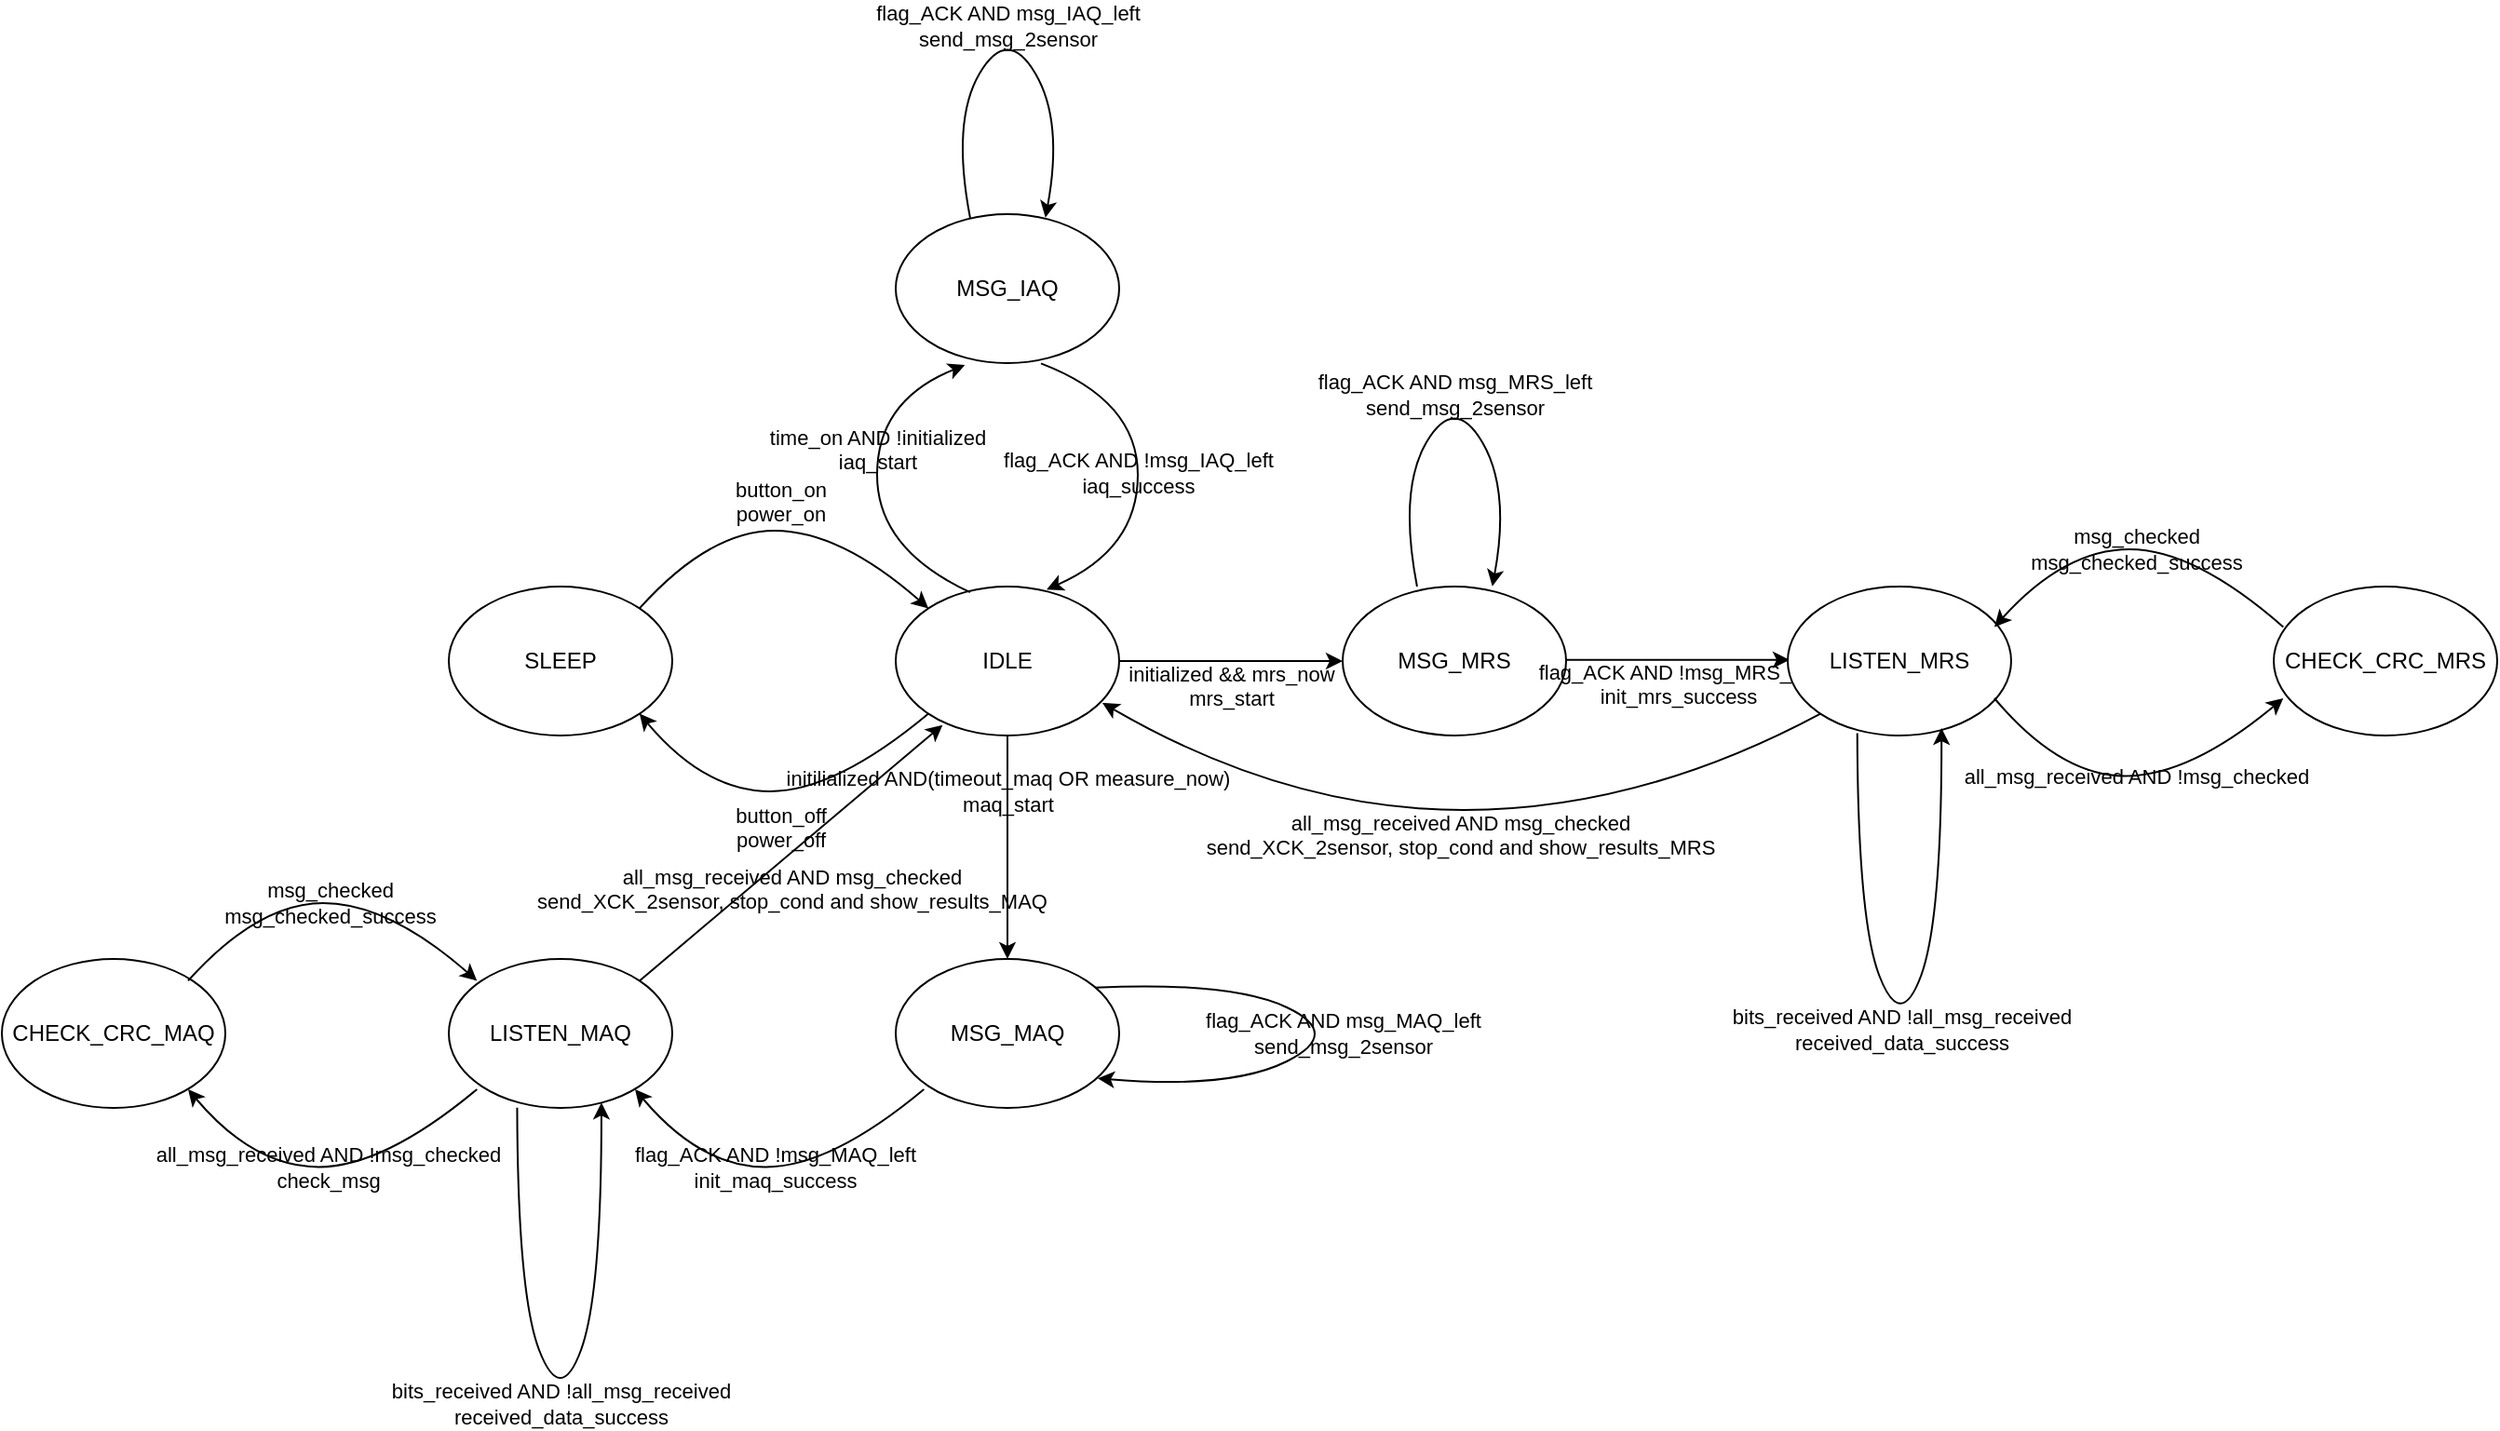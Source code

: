 <mxfile version="13.1.1" type="google"><diagram id="xmG_391eicdIHBzz3NUD" name="Page-1"><mxGraphModel dx="1944" dy="1054" grid="1" gridSize="10" guides="1" tooltips="1" connect="1" arrows="1" fold="1" page="1" pageScale="1" pageWidth="827" pageHeight="1169" math="0" shadow="0"><root><mxCell id="0"/><mxCell id="1" parent="0"/><mxCell id="2yx_JrIx052W6-UXu50i-2" value="SLEEP" style="ellipse;whiteSpace=wrap;html=1;" parent="1" vertex="1"><mxGeometry x="80" y="320" width="120" height="80" as="geometry"/></mxCell><mxCell id="2yx_JrIx052W6-UXu50i-3" value="IDLE" style="ellipse;whiteSpace=wrap;html=1;" parent="1" vertex="1"><mxGeometry x="320" y="320" width="120" height="80" as="geometry"/></mxCell><mxCell id="2yx_JrIx052W6-UXu50i-6" value="button_on&lt;br&gt;power_on" style="curved=1;endArrow=classic;html=1;exitX=1;exitY=0;exitDx=0;exitDy=0;entryX=0;entryY=0;entryDx=0;entryDy=0;verticalAlign=bottom;labelBackgroundColor=none;" parent="1" source="2yx_JrIx052W6-UXu50i-2" target="2yx_JrIx052W6-UXu50i-3" edge="1"><mxGeometry width="50" height="50" relative="1" as="geometry"><mxPoint x="210" y="290" as="sourcePoint"/><mxPoint x="260" y="240" as="targetPoint"/><Array as="points"><mxPoint x="220" y="290"/><mxPoint x="290" y="290"/></Array></mxGeometry></mxCell><mxCell id="2yx_JrIx052W6-UXu50i-7" value="button_off&lt;br&gt;power_off" style="curved=1;endArrow=classic;html=1;exitX=0;exitY=1;exitDx=0;exitDy=0;entryX=1;entryY=1;entryDx=0;entryDy=0;verticalAlign=top;labelBackgroundColor=none;" parent="1" source="2yx_JrIx052W6-UXu50i-3" target="2yx_JrIx052W6-UXu50i-2" edge="1"><mxGeometry width="50" height="50" relative="1" as="geometry"><mxPoint x="335.144" y="471.716" as="sourcePoint"/><mxPoint x="179.996" y="471.716" as="targetPoint"/><Array as="points"><mxPoint x="287.57" y="430"/><mxPoint x="217.57" y="430"/></Array></mxGeometry></mxCell><mxCell id="2yx_JrIx052W6-UXu50i-8" value="MSG_IAQ" style="ellipse;whiteSpace=wrap;html=1;" parent="1" vertex="1"><mxGeometry x="320" y="120" width="120" height="80" as="geometry"/></mxCell><mxCell id="2yx_JrIx052W6-UXu50i-10" value="time_on AND !initialized&lt;br&gt;iaq_start" style="curved=1;endArrow=classic;html=1;exitX=0.333;exitY=0.038;exitDx=0;exitDy=0;exitPerimeter=0;entryX=0.31;entryY=1.013;entryDx=0;entryDy=0;entryPerimeter=0;verticalAlign=bottom;labelBackgroundColor=none;" parent="1" source="2yx_JrIx052W6-UXu50i-3" target="2yx_JrIx052W6-UXu50i-8" edge="1"><mxGeometry width="50" height="50" relative="1" as="geometry"><mxPoint x="310" y="210" as="sourcePoint"/><mxPoint x="360" y="160" as="targetPoint"/><Array as="points"><mxPoint x="310" y="300"/><mxPoint x="310" y="220"/></Array></mxGeometry></mxCell><mxCell id="2yx_JrIx052W6-UXu50i-11" value="flag_ACK AND !msg_IAQ_left&lt;br&gt;iaq_success" style="curved=1;endArrow=classic;html=1;exitX=0.65;exitY=1.002;exitDx=0;exitDy=0;exitPerimeter=0;entryX=0.675;entryY=0.02;entryDx=0;entryDy=0;entryPerimeter=0;labelBackgroundColor=none;" parent="1" source="2yx_JrIx052W6-UXu50i-8" target="2yx_JrIx052W6-UXu50i-3" edge="1"><mxGeometry width="50" height="50" relative="1" as="geometry"><mxPoint x="401.02" y="200.0" as="sourcePoint"/><mxPoint x="404.98" y="324.0" as="targetPoint"/><Array as="points"><mxPoint x="450" y="220"/><mxPoint x="450" y="300"/></Array></mxGeometry></mxCell><mxCell id="2yx_JrIx052W6-UXu50i-12" value="flag_ACK AND msg_IAQ_left&lt;br&gt;send_msg_2sensor" style="curved=1;endArrow=classic;html=1;exitX=0.333;exitY=0.038;exitDx=0;exitDy=0;exitPerimeter=0;entryX=0.67;entryY=0.024;entryDx=0;entryDy=0;entryPerimeter=0;labelBackgroundColor=none;" parent="1" target="2yx_JrIx052W6-UXu50i-8" edge="1"><mxGeometry width="50" height="50" relative="1" as="geometry"><mxPoint x="359.96" y="122.0" as="sourcePoint"/><mxPoint x="357.2" y="-2.842e-14" as="targetPoint"/><Array as="points"><mxPoint x="350" y="70"/><mxPoint x="380" y="19"/><mxPoint x="410" y="70"/></Array></mxGeometry></mxCell><mxCell id="2yx_JrIx052W6-UXu50i-14" value="MSG_MAQ" style="ellipse;whiteSpace=wrap;html=1;" parent="1" vertex="1"><mxGeometry x="320" y="520" width="120" height="80" as="geometry"/></mxCell><mxCell id="2yx_JrIx052W6-UXu50i-18" value="flag_ACK AND msg_MAQ_left&lt;br&gt;send_msg_2sensor" style="curved=1;endArrow=classic;html=1;exitX=0.894;exitY=0.192;exitDx=0;exitDy=0;labelBackgroundColor=none;entryX=0.904;entryY=0.801;entryDx=0;entryDy=0;entryPerimeter=0;exitPerimeter=0;" parent="1" source="2yx_JrIx052W6-UXu50i-14" target="2yx_JrIx052W6-UXu50i-14" edge="1"><mxGeometry width="50" height="50" relative="1" as="geometry"><mxPoint x="419.996" y="531.716" as="sourcePoint"/><mxPoint x="458" y="590" as="targetPoint"/><Array as="points"><mxPoint x="500" y="532"/><mxPoint x="560" y="560"/><mxPoint x="500" y="590"/></Array></mxGeometry></mxCell><mxCell id="2yx_JrIx052W6-UXu50i-29" value="LISTEN_MAQ" style="ellipse;whiteSpace=wrap;html=1;" parent="1" vertex="1"><mxGeometry x="80" y="520" width="120" height="80" as="geometry"/></mxCell><mxCell id="2yx_JrIx052W6-UXu50i-30" value="CHECK_CRC_MAQ" style="ellipse;whiteSpace=wrap;html=1;" parent="1" vertex="1"><mxGeometry x="-160" y="520" width="120" height="80" as="geometry"/></mxCell><mxCell id="2yx_JrIx052W6-UXu50i-33" value="all_msg_received AND !msg_checked&lt;br&gt;check_msg" style="curved=1;endArrow=classic;html=1;exitX=0;exitY=1;exitDx=0;exitDy=0;entryX=1;entryY=1;entryDx=0;entryDy=0;labelBackgroundColor=none;" parent="1" edge="1"><mxGeometry width="50" height="50" relative="1" as="geometry"><mxPoint x="95.144" y="590.004" as="sourcePoint"/><mxPoint x="-60.004" y="590.004" as="targetPoint"/><Array as="points"><mxPoint x="45.14" y="631.72"/><mxPoint x="-24.86" y="631.72"/></Array></mxGeometry></mxCell><mxCell id="2yx_JrIx052W6-UXu50i-34" value="msg_checked&lt;br&gt;msg_checked_success" style="curved=1;endArrow=classic;html=1;exitX=1;exitY=0;exitDx=0;exitDy=0;entryX=0;entryY=0;entryDx=0;entryDy=0;labelBackgroundColor=none;" parent="1" edge="1"><mxGeometry width="50" height="50" relative="1" as="geometry"><mxPoint x="-60.004" y="531.716" as="sourcePoint"/><mxPoint x="95.144" y="531.716" as="targetPoint"/><Array as="points"><mxPoint x="-22.43" y="490"/><mxPoint x="47.57" y="490"/></Array></mxGeometry></mxCell><mxCell id="2yx_JrIx052W6-UXu50i-36" value="all_msg_received AND msg_checked&lt;br&gt;send_XCK_2sensor, stop_cond and show_results_MAQ" style="endArrow=classic;html=1;entryX=0.21;entryY=0.929;entryDx=0;entryDy=0;entryPerimeter=0;exitX=1;exitY=0;exitDx=0;exitDy=0;verticalAlign=top;labelBackgroundColor=none;" parent="1" source="2yx_JrIx052W6-UXu50i-29" target="2yx_JrIx052W6-UXu50i-3" edge="1"><mxGeometry width="50" height="50" relative="1" as="geometry"><mxPoint x="100" y="570" as="sourcePoint"/><mxPoint x="150" y="520" as="targetPoint"/></mxGeometry></mxCell><mxCell id="2yx_JrIx052W6-UXu50i-37" value="MSG_MRS" style="ellipse;whiteSpace=wrap;html=1;" parent="1" vertex="1"><mxGeometry x="560" y="320" width="120" height="80" as="geometry"/></mxCell><mxCell id="2yx_JrIx052W6-UXu50i-40" value="initilialized AND(timeout_maq OR measure_now)&lt;br&gt;maq_start" style="endArrow=classic;html=1;exitX=0.5;exitY=1;exitDx=0;exitDy=0;entryX=0.5;entryY=0;entryDx=0;entryDy=0;labelBackgroundColor=none;" parent="1" source="2yx_JrIx052W6-UXu50i-3" target="2yx_JrIx052W6-UXu50i-14" edge="1"><mxGeometry x="-0.5" width="50" height="50" relative="1" as="geometry"><mxPoint x="440" y="520" as="sourcePoint"/><mxPoint x="490" y="470" as="targetPoint"/><mxPoint as="offset"/></mxGeometry></mxCell><mxCell id="2yx_JrIx052W6-UXu50i-41" value="&lt;br&gt;&lt;br&gt;&lt;span style=&quot;font-family: &amp;#34;helvetica&amp;#34; ; font-size: 11px ; font-style: normal ; font-weight: 400 ; letter-spacing: normal ; text-align: center ; text-indent: 0px ; text-transform: none ; word-spacing: 0px ; float: none ; display: inline&quot;&gt;initialized &amp;amp;&amp;amp; mrs_now&lt;/span&gt;&lt;br style=&quot;font-family: &amp;#34;helvetica&amp;#34; ; font-size: 11px ; font-style: normal ; font-weight: 400 ; letter-spacing: normal ; text-align: center ; text-indent: 0px ; text-transform: none ; word-spacing: 0px&quot;&gt;&lt;span style=&quot;font-family: &amp;#34;helvetica&amp;#34; ; font-size: 11px ; font-style: normal ; font-weight: 400 ; letter-spacing: normal ; text-align: center ; text-indent: 0px ; text-transform: none ; word-spacing: 0px ; float: none ; display: inline&quot;&gt;mrs_start&lt;/span&gt;" style="endArrow=classic;html=1;exitX=1;exitY=0.5;exitDx=0;exitDy=0;entryX=0;entryY=0.5;entryDx=0;entryDy=0;labelBackgroundColor=none;" parent="1" source="2yx_JrIx052W6-UXu50i-3" target="2yx_JrIx052W6-UXu50i-37" edge="1"><mxGeometry width="50" height="50" relative="1" as="geometry"><mxPoint x="440" y="520" as="sourcePoint"/><mxPoint x="490" y="470" as="targetPoint"/></mxGeometry></mxCell><mxCell id="2yx_JrIx052W6-UXu50i-47" value="&lt;br&gt;&lt;br&gt;&lt;span style=&quot;font-family: &amp;#34;helvetica&amp;#34; ; font-size: 11px ; font-style: normal ; font-weight: 400 ; letter-spacing: normal ; text-align: center ; text-indent: 0px ; text-transform: none ; word-spacing: 0px ; float: none ; display: inline&quot;&gt;flag_ACK AND !msg_MRS_left&lt;/span&gt;&lt;br style=&quot;font-family: &amp;#34;helvetica&amp;#34; ; font-size: 11px ; font-style: normal ; font-weight: 400 ; letter-spacing: normal ; text-align: center ; text-indent: 0px ; text-transform: none ; word-spacing: 0px&quot;&gt;&lt;span style=&quot;font-family: &amp;#34;helvetica&amp;#34; ; font-size: 11px ; font-style: normal ; font-weight: 400 ; letter-spacing: normal ; text-align: center ; text-indent: 0px ; text-transform: none ; word-spacing: 0px ; float: none ; display: inline&quot;&gt;init_mrs_success&lt;/span&gt;" style="endArrow=classic;html=1;exitX=1;exitY=0.5;exitDx=0;exitDy=0;entryX=0;entryY=0.5;entryDx=0;entryDy=0;labelBackgroundColor=none;" parent="1" edge="1"><mxGeometry width="50" height="50" relative="1" as="geometry"><mxPoint x="680.0" y="359.41" as="sourcePoint"/><mxPoint x="800.0" y="359.41" as="targetPoint"/></mxGeometry></mxCell><mxCell id="2yx_JrIx052W6-UXu50i-53" value="LISTEN_MRS" style="ellipse;whiteSpace=wrap;html=1;" parent="1" vertex="1"><mxGeometry x="799" y="320" width="120" height="80" as="geometry"/></mxCell><mxCell id="y63Z1V604zQ70VEAd2-p-1" value="&lt;span style=&quot;font-family: &amp;#34;helvetica&amp;#34;&quot;&gt;flag_ACK AND msg_MRS_left&lt;/span&gt;&lt;br style=&quot;font-family: &amp;#34;helvetica&amp;#34;&quot;&gt;&lt;span style=&quot;font-family: &amp;#34;helvetica&amp;#34;&quot;&gt;send_msg_2sensor&lt;/span&gt;" style="curved=1;endArrow=classic;html=1;exitX=0.333;exitY=0.038;exitDx=0;exitDy=0;exitPerimeter=0;entryX=0.67;entryY=0.024;entryDx=0;entryDy=0;entryPerimeter=0;labelBackgroundColor=none;" parent="1" edge="1"><mxGeometry width="50" height="50" relative="1" as="geometry"><mxPoint x="599.96" y="320" as="sourcePoint"/><mxPoint x="640.4" y="319.92" as="targetPoint"/><Array as="points"><mxPoint x="590" y="268"/><mxPoint x="620" y="217"/><mxPoint x="650" y="268"/></Array></mxGeometry></mxCell><mxCell id="y63Z1V604zQ70VEAd2-p-7" value="flag_ACK AND !msg_MAQ_left&lt;br&gt;init_maq_success" style="curved=1;endArrow=classic;html=1;exitX=0;exitY=1;exitDx=0;exitDy=0;entryX=1;entryY=1;entryDx=0;entryDy=0;labelBackgroundColor=none;" parent="1" edge="1"><mxGeometry width="50" height="50" relative="1" as="geometry"><mxPoint x="335.144" y="590.004" as="sourcePoint"/><mxPoint x="179.996" y="590.004" as="targetPoint"/><Array as="points"><mxPoint x="285.14" y="631.72"/><mxPoint x="215.14" y="631.72"/></Array></mxGeometry></mxCell><mxCell id="y63Z1V604zQ70VEAd2-p-8" value="bits_received AND !all_msg_received&lt;br&gt;received_data_success" style="curved=1;endArrow=classic;html=1;entryX=0.683;entryY=0.964;entryDx=0;entryDy=0;entryPerimeter=0;exitX=0.306;exitY=0.999;exitDx=0;exitDy=0;exitPerimeter=0;" parent="1" source="2yx_JrIx052W6-UXu50i-29" target="2yx_JrIx052W6-UXu50i-29" edge="1"><mxGeometry width="50" height="50" relative="1" as="geometry"><mxPoint x="110" y="730" as="sourcePoint"/><mxPoint x="160" y="680" as="targetPoint"/><Array as="points"><mxPoint x="117" y="700"/><mxPoint x="140" y="760"/><mxPoint x="162" y="700"/></Array></mxGeometry></mxCell><mxCell id="y63Z1V604zQ70VEAd2-p-10" value="bits_received AND !all_msg_received&lt;br&gt;received_data_success" style="curved=1;endArrow=classic;html=1;entryX=0.683;entryY=0.964;entryDx=0;entryDy=0;entryPerimeter=0;exitX=0.306;exitY=0.999;exitDx=0;exitDy=0;exitPerimeter=0;" parent="1" edge="1"><mxGeometry width="50" height="50" relative="1" as="geometry"><mxPoint x="836.36" y="398.8" as="sourcePoint"/><mxPoint x="881.6" y="396.0" as="targetPoint"/><Array as="points"><mxPoint x="836.64" y="498.88"/><mxPoint x="859.64" y="558.88"/><mxPoint x="881.64" y="498.88"/></Array></mxGeometry></mxCell><mxCell id="y63Z1V604zQ70VEAd2-p-11" value="msg_checked&lt;br&gt;msg_checked_success" style="curved=1;endArrow=classic;html=1;exitX=1;exitY=0;exitDx=0;exitDy=0;entryX=0;entryY=0;entryDx=0;entryDy=0;labelBackgroundColor=none;" parent="1" edge="1"><mxGeometry width="50" height="50" relative="1" as="geometry"><mxPoint x="1065.144" y="341.716" as="sourcePoint"/><mxPoint x="909.996" y="341.716" as="targetPoint"/><Array as="points"><mxPoint x="1017.57" y="300"/><mxPoint x="947.57" y="300"/></Array></mxGeometry></mxCell><mxCell id="y63Z1V604zQ70VEAd2-p-12" value="all_msg_received AND !msg_checked" style="curved=1;endArrow=classic;html=1;exitX=0;exitY=1;exitDx=0;exitDy=0;entryX=1;entryY=1;entryDx=0;entryDy=0;labelBackgroundColor=none;" parent="1" edge="1"><mxGeometry width="50" height="50" relative="1" as="geometry"><mxPoint x="909.996" y="380.004" as="sourcePoint"/><mxPoint x="1065.144" y="380.004" as="targetPoint"/><Array as="points"><mxPoint x="945.14" y="421.72"/><mxPoint x="1015.14" y="421.72"/></Array></mxGeometry></mxCell><mxCell id="y63Z1V604zQ70VEAd2-p-13" value="CHECK_CRC_MRS" style="ellipse;whiteSpace=wrap;html=1;" parent="1" vertex="1"><mxGeometry x="1060" y="320" width="120" height="80" as="geometry"/></mxCell><mxCell id="y63Z1V604zQ70VEAd2-p-14" value="&lt;br&gt;&lt;br&gt;&lt;span style=&quot;font-family: &amp;#34;helvetica&amp;#34; ; font-size: 11px ; font-style: normal ; font-weight: 400 ; letter-spacing: normal ; text-align: center ; text-indent: 0px ; text-transform: none ; word-spacing: 0px ; float: none ; display: inline&quot;&gt;all_msg_received AND msg_checked&lt;/span&gt;&lt;br style=&quot;font-family: &amp;#34;helvetica&amp;#34; ; font-size: 11px ; font-style: normal ; font-weight: 400 ; letter-spacing: normal ; text-align: center ; text-indent: 0px ; text-transform: none ; word-spacing: 0px&quot;&gt;&lt;span style=&quot;font-family: &amp;#34;helvetica&amp;#34; ; font-size: 11px ; font-style: normal ; font-weight: 400 ; letter-spacing: normal ; text-align: center ; text-indent: 0px ; text-transform: none ; word-spacing: 0px ; float: none ; display: inline&quot;&gt;send_XCK_2sensor, stop_cond and show_results_MRS&lt;/span&gt;" style="curved=1;endArrow=classic;html=1;entryX=0.925;entryY=0.781;entryDx=0;entryDy=0;entryPerimeter=0;exitX=0;exitY=1;exitDx=0;exitDy=0;labelBackgroundColor=none;" parent="1" source="2yx_JrIx052W6-UXu50i-53" target="2yx_JrIx052W6-UXu50i-3" edge="1"><mxGeometry width="50" height="50" relative="1" as="geometry"><mxPoint x="490" y="480" as="sourcePoint"/><mxPoint x="540" y="430" as="targetPoint"/><Array as="points"><mxPoint x="720" y="440"/><mxPoint x="530" y="440"/></Array></mxGeometry></mxCell></root></mxGraphModel></diagram></mxfile>